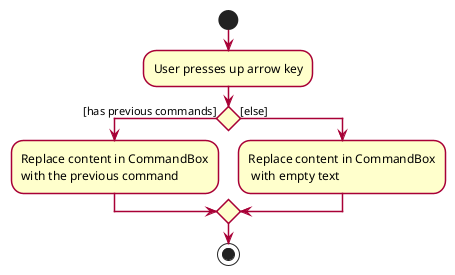 @startuml

skinparam Shadowing false
skinparam ArrowColor #A80036

skinparam activity {
  BackgroundColor Business
  BorderColor #A80036
  BorderThickness 1.5
}

start
:User presses up arrow key;

'Since the beta syntax does not support placing the condition outside the
'diamond we place it as the true branch instead.

if () then ([has previous commands])
        :Replace content in CommandBox\nwith the previous command;
else ([else])
    :Replace content in CommandBox\n with empty text;

endif
stop
@enduml
